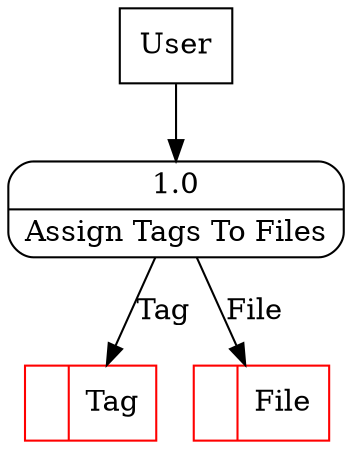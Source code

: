 digraph dfd2{ 
node[shape=record]
200 [label="<f0>  |<f1> Tag " color=red];
201 [label="<f0>  |<f1> File " color=red];
202 [label="User" shape=box];
203 [label="{<f0> 1.0|<f1> Assign Tags To Files }" shape=Mrecord];
202 -> 203
203 -> 200 [label="Tag"]
203 -> 201 [label="File"]
}